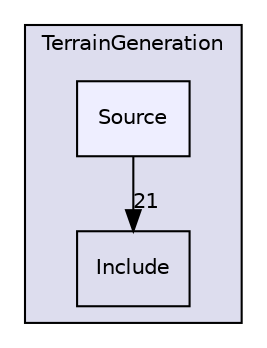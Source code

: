 digraph "C:/Users/ahmed/MyProjects/LIFPROJET-TerrainGeneration/TerrainGeneration/Source" {
  compound=true
  node [ fontsize="10", fontname="Helvetica"];
  edge [ labelfontsize="10", labelfontname="Helvetica"];
  subgraph clusterdir_9c475464b6ce8d9ec661508e8d532911 {
    graph [ bgcolor="#ddddee", pencolor="black", label="TerrainGeneration" fontname="Helvetica", fontsize="10", URL="dir_9c475464b6ce8d9ec661508e8d532911.html"]
  dir_f4fef63e2c48af783137bbfdd3dd42f1 [shape=box label="Include" URL="dir_f4fef63e2c48af783137bbfdd3dd42f1.html"];
  dir_21da54abf860da234612f1c1fc9855ae [shape=box, label="Source", style="filled", fillcolor="#eeeeff", pencolor="black", URL="dir_21da54abf860da234612f1c1fc9855ae.html"];
  }
  dir_21da54abf860da234612f1c1fc9855ae->dir_f4fef63e2c48af783137bbfdd3dd42f1 [headlabel="21", labeldistance=1.5 headhref="dir_000002_000001.html"];
}
